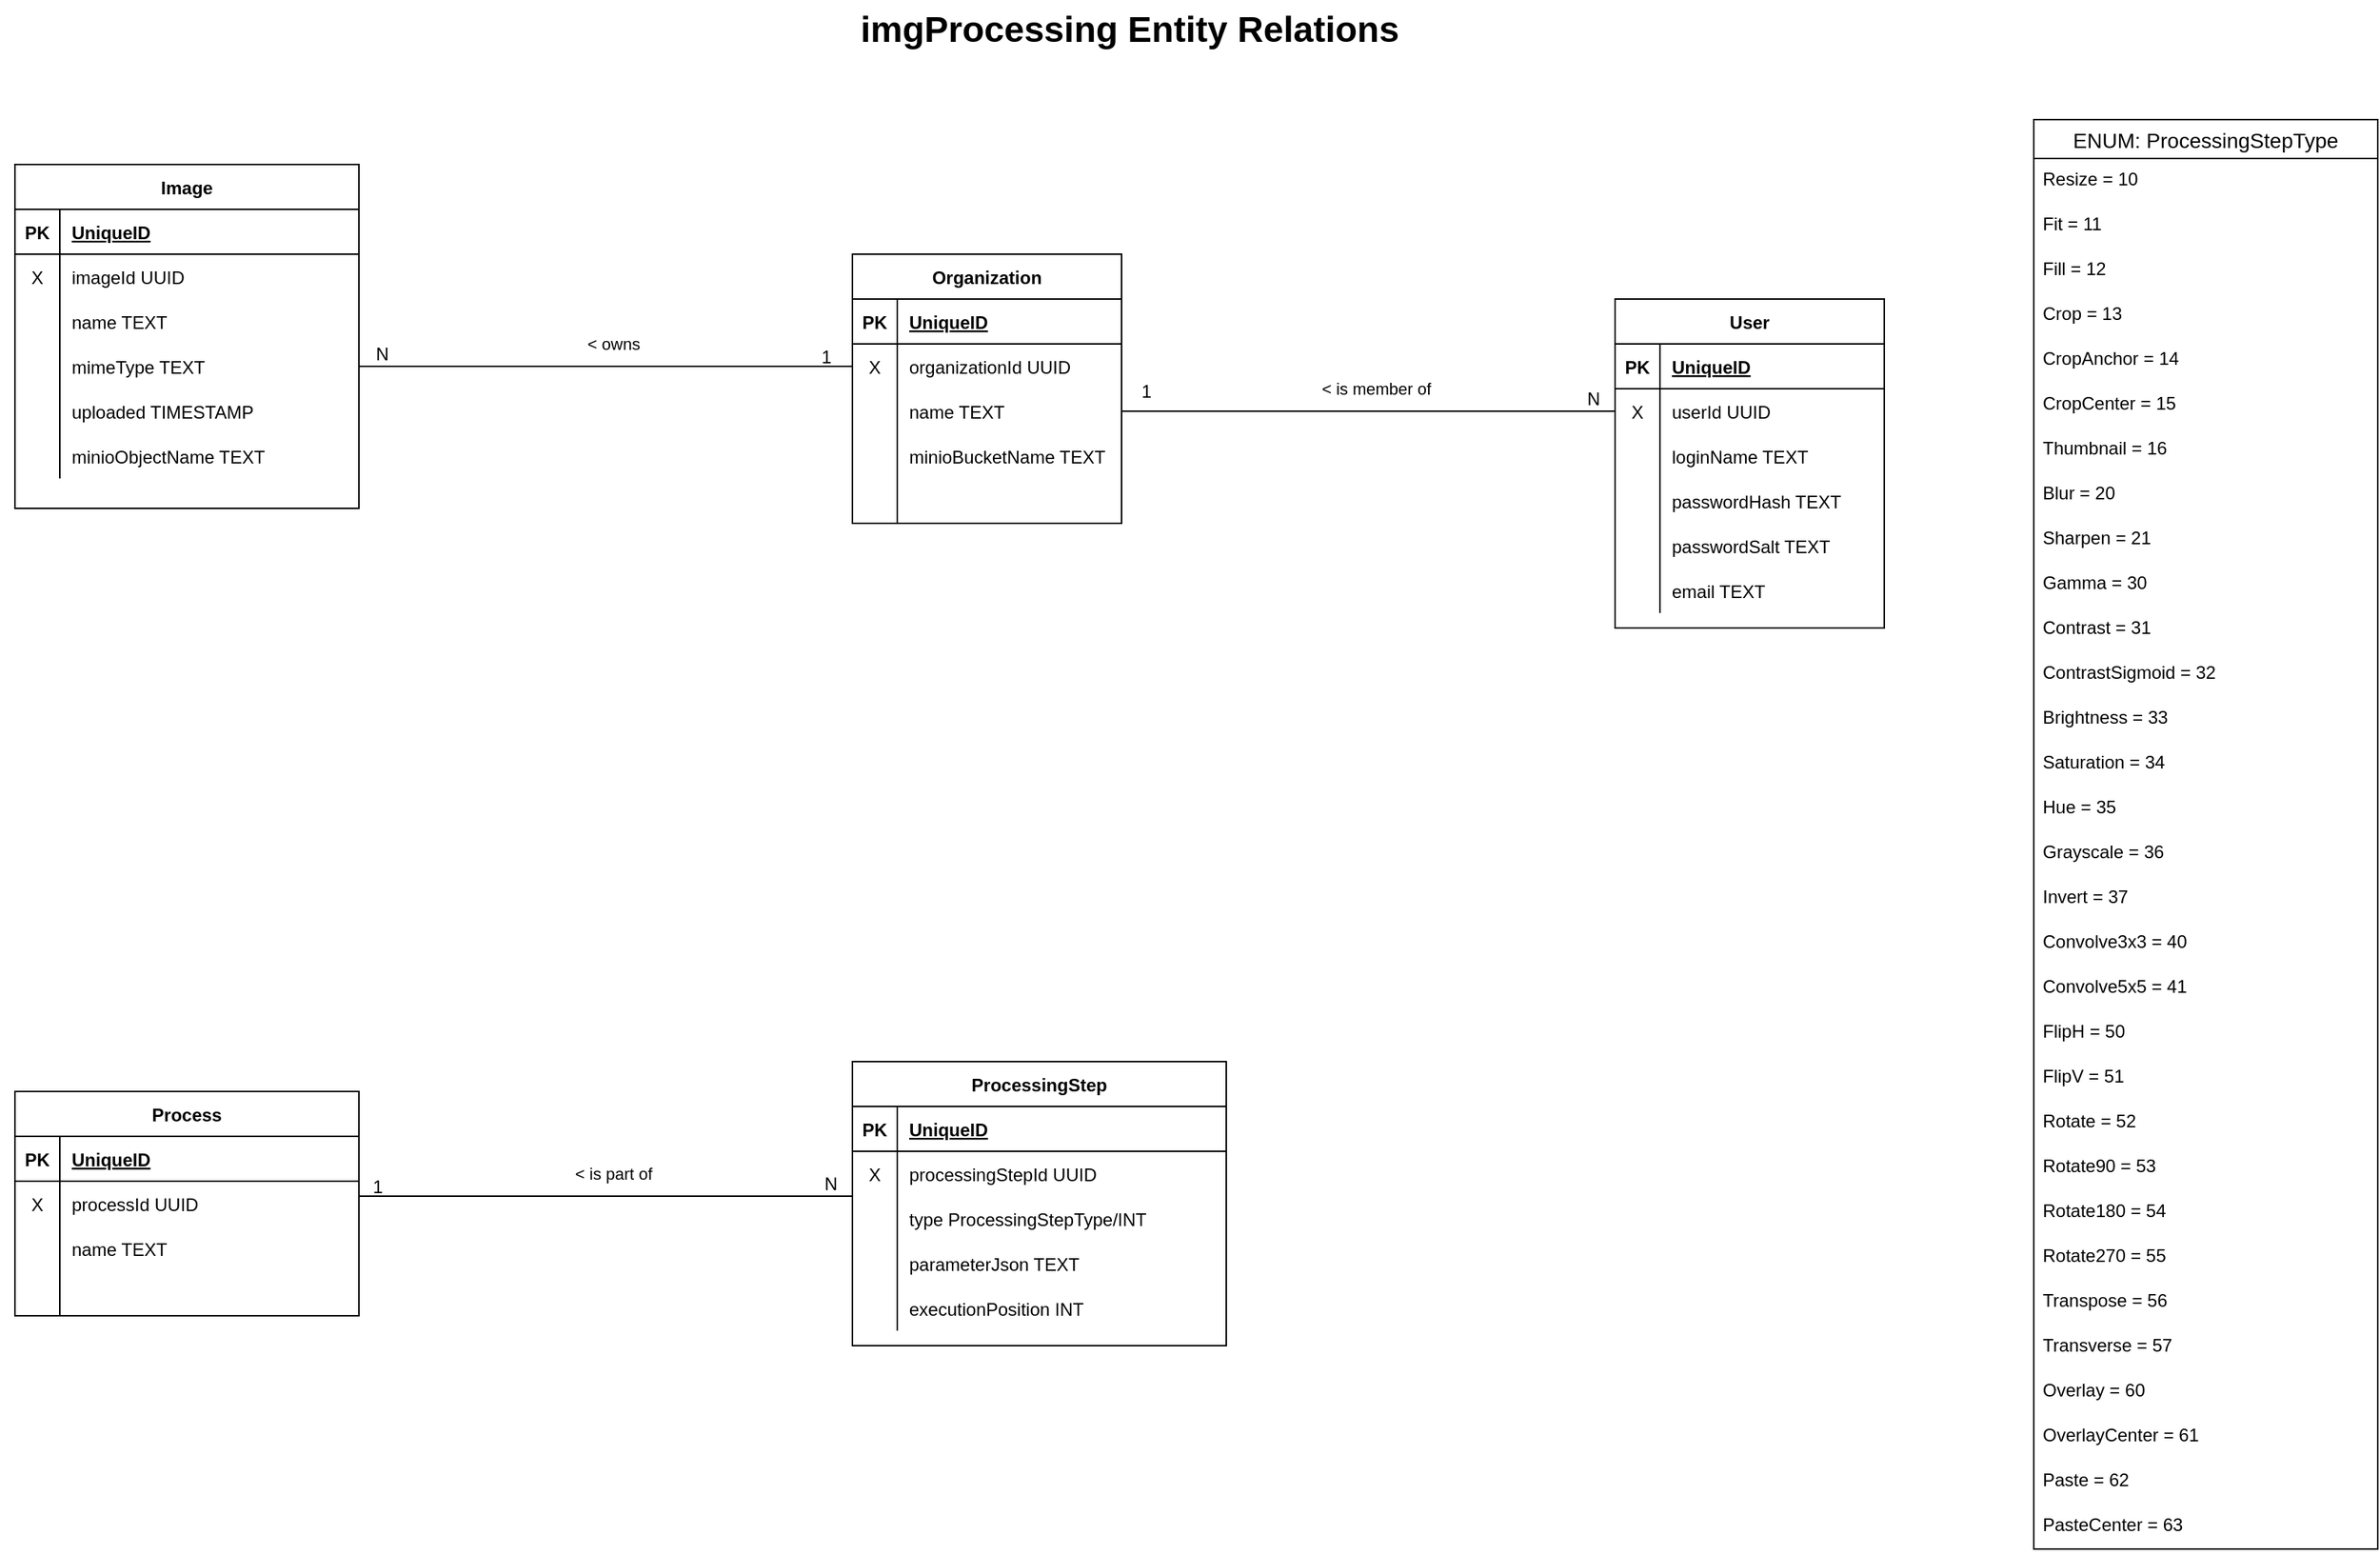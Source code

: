 <mxfile version="14.4.8" type="device"><diagram name="Page-1" id="929967ad-93f9-6ef4-fab6-5d389245f69c"><mxGraphModel dx="982" dy="522" grid="1" gridSize="10" guides="1" tooltips="1" connect="1" arrows="1" fold="1" page="1" pageScale="1.5" pageWidth="1169" pageHeight="826" background="none" math="0" shadow="0"><root><mxCell id="0" style=";html=1;"/><mxCell id="1" style=";html=1;" parent="0"/><mxCell id="1672d66443f91eb5-23" value="imgProcessing Entity Relations" style="text;strokeColor=none;fillColor=none;html=1;fontSize=24;fontStyle=1;verticalAlign=middle;align=center;" parent="1" vertex="1"><mxGeometry x="120" y="40" width="1510" height="40" as="geometry"/></mxCell><mxCell id="RP16Kx9QM8KteChDGTyO-1" value="Image" style="shape=table;startSize=30;container=1;collapsible=1;childLayout=tableLayout;fixedRows=1;rowLines=0;fontStyle=1;align=center;resizeLast=1;" parent="1" vertex="1"><mxGeometry x="130" y="150" width="230" height="230" as="geometry"><mxRectangle x="340" y="120" width="70" height="30" as="alternateBounds"/></mxGeometry></mxCell><mxCell id="RP16Kx9QM8KteChDGTyO-2" value="" style="shape=partialRectangle;collapsible=0;dropTarget=0;pointerEvents=0;fillColor=none;top=0;left=0;bottom=1;right=0;points=[[0,0.5],[1,0.5]];portConstraint=eastwest;" parent="RP16Kx9QM8KteChDGTyO-1" vertex="1"><mxGeometry y="30" width="230" height="30" as="geometry"/></mxCell><mxCell id="RP16Kx9QM8KteChDGTyO-3" value="PK" style="shape=partialRectangle;connectable=0;fillColor=none;top=0;left=0;bottom=0;right=0;fontStyle=1;overflow=hidden;" parent="RP16Kx9QM8KteChDGTyO-2" vertex="1"><mxGeometry width="30" height="30" as="geometry"/></mxCell><mxCell id="RP16Kx9QM8KteChDGTyO-4" value="UniqueID" style="shape=partialRectangle;connectable=0;fillColor=none;top=0;left=0;bottom=0;right=0;align=left;spacingLeft=6;fontStyle=5;overflow=hidden;" parent="RP16Kx9QM8KteChDGTyO-2" vertex="1"><mxGeometry x="30" width="200" height="30" as="geometry"/></mxCell><mxCell id="RP16Kx9QM8KteChDGTyO-5" value="" style="shape=partialRectangle;collapsible=0;dropTarget=0;pointerEvents=0;fillColor=none;top=0;left=0;bottom=0;right=0;points=[[0,0.5],[1,0.5]];portConstraint=eastwest;" parent="RP16Kx9QM8KteChDGTyO-1" vertex="1"><mxGeometry y="60" width="230" height="30" as="geometry"/></mxCell><mxCell id="RP16Kx9QM8KteChDGTyO-6" value="X" style="shape=partialRectangle;connectable=0;fillColor=none;top=0;left=0;bottom=0;right=0;editable=1;overflow=hidden;" parent="RP16Kx9QM8KteChDGTyO-5" vertex="1"><mxGeometry width="30" height="30" as="geometry"/></mxCell><mxCell id="RP16Kx9QM8KteChDGTyO-7" value="imageId UUID" style="shape=partialRectangle;connectable=0;fillColor=none;top=0;left=0;bottom=0;right=0;align=left;spacingLeft=6;overflow=hidden;" parent="RP16Kx9QM8KteChDGTyO-5" vertex="1"><mxGeometry x="30" width="200" height="30" as="geometry"/></mxCell><mxCell id="RP16Kx9QM8KteChDGTyO-82" value="" style="shape=partialRectangle;collapsible=0;dropTarget=0;pointerEvents=0;fillColor=none;top=0;left=0;bottom=0;right=0;points=[[0,0.5],[1,0.5]];portConstraint=eastwest;" parent="RP16Kx9QM8KteChDGTyO-1" vertex="1"><mxGeometry y="90" width="230" height="30" as="geometry"/></mxCell><mxCell id="RP16Kx9QM8KteChDGTyO-83" value="" style="shape=partialRectangle;connectable=0;fillColor=none;top=0;left=0;bottom=0;right=0;editable=1;overflow=hidden;" parent="RP16Kx9QM8KteChDGTyO-82" vertex="1"><mxGeometry width="30" height="30" as="geometry"/></mxCell><mxCell id="RP16Kx9QM8KteChDGTyO-84" value="name TEXT" style="shape=partialRectangle;connectable=0;fillColor=none;top=0;left=0;bottom=0;right=0;align=left;spacingLeft=6;overflow=hidden;" parent="RP16Kx9QM8KteChDGTyO-82" vertex="1"><mxGeometry x="30" width="200" height="30" as="geometry"/></mxCell><mxCell id="RP16Kx9QM8KteChDGTyO-85" value="" style="shape=partialRectangle;collapsible=0;dropTarget=0;pointerEvents=0;fillColor=none;top=0;left=0;bottom=0;right=0;points=[[0,0.5],[1,0.5]];portConstraint=eastwest;" parent="RP16Kx9QM8KteChDGTyO-1" vertex="1"><mxGeometry y="120" width="230" height="30" as="geometry"/></mxCell><mxCell id="RP16Kx9QM8KteChDGTyO-86" value="" style="shape=partialRectangle;connectable=0;fillColor=none;top=0;left=0;bottom=0;right=0;editable=1;overflow=hidden;" parent="RP16Kx9QM8KteChDGTyO-85" vertex="1"><mxGeometry width="30" height="30" as="geometry"/></mxCell><mxCell id="RP16Kx9QM8KteChDGTyO-87" value="mimeType TEXT" style="shape=partialRectangle;connectable=0;fillColor=none;top=0;left=0;bottom=0;right=0;align=left;spacingLeft=6;overflow=hidden;" parent="RP16Kx9QM8KteChDGTyO-85" vertex="1"><mxGeometry x="30" width="200" height="30" as="geometry"/></mxCell><mxCell id="RP16Kx9QM8KteChDGTyO-11" value="" style="shape=partialRectangle;collapsible=0;dropTarget=0;pointerEvents=0;fillColor=none;top=0;left=0;bottom=0;right=0;points=[[0,0.5],[1,0.5]];portConstraint=eastwest;" parent="RP16Kx9QM8KteChDGTyO-1" vertex="1"><mxGeometry y="150" width="230" height="30" as="geometry"/></mxCell><mxCell id="RP16Kx9QM8KteChDGTyO-12" value="" style="shape=partialRectangle;connectable=0;fillColor=none;top=0;left=0;bottom=0;right=0;editable=1;overflow=hidden;" parent="RP16Kx9QM8KteChDGTyO-11" vertex="1"><mxGeometry width="30" height="30" as="geometry"/></mxCell><mxCell id="RP16Kx9QM8KteChDGTyO-13" value="uploaded TIMESTAMP" style="shape=partialRectangle;connectable=0;fillColor=none;top=0;left=0;bottom=0;right=0;align=left;spacingLeft=6;overflow=hidden;" parent="RP16Kx9QM8KteChDGTyO-11" vertex="1"><mxGeometry x="30" width="200" height="30" as="geometry"/></mxCell><mxCell id="RP16Kx9QM8KteChDGTyO-27" value="" style="shape=partialRectangle;collapsible=0;dropTarget=0;pointerEvents=0;fillColor=none;top=0;left=0;bottom=0;right=0;points=[[0,0.5],[1,0.5]];portConstraint=eastwest;" parent="RP16Kx9QM8KteChDGTyO-1" vertex="1"><mxGeometry y="180" width="230" height="30" as="geometry"/></mxCell><mxCell id="RP16Kx9QM8KteChDGTyO-28" value="" style="shape=partialRectangle;connectable=0;fillColor=none;top=0;left=0;bottom=0;right=0;editable=1;overflow=hidden;" parent="RP16Kx9QM8KteChDGTyO-27" vertex="1"><mxGeometry width="30" height="30" as="geometry"/></mxCell><mxCell id="RP16Kx9QM8KteChDGTyO-29" value="minioObjectName TEXT" style="shape=partialRectangle;connectable=0;fillColor=none;top=0;left=0;bottom=0;right=0;align=left;spacingLeft=6;overflow=hidden;" parent="RP16Kx9QM8KteChDGTyO-27" vertex="1"><mxGeometry x="30" width="200" height="30" as="geometry"/></mxCell><mxCell id="RP16Kx9QM8KteChDGTyO-30" value="Organization" style="shape=table;startSize=30;container=1;collapsible=1;childLayout=tableLayout;fixedRows=1;rowLines=0;fontStyle=1;align=center;resizeLast=1;" parent="1" vertex="1"><mxGeometry x="690" y="210" width="180" height="180" as="geometry"/></mxCell><mxCell id="RP16Kx9QM8KteChDGTyO-31" value="" style="shape=partialRectangle;collapsible=0;dropTarget=0;pointerEvents=0;fillColor=none;top=0;left=0;bottom=1;right=0;points=[[0,0.5],[1,0.5]];portConstraint=eastwest;" parent="RP16Kx9QM8KteChDGTyO-30" vertex="1"><mxGeometry y="30" width="180" height="30" as="geometry"/></mxCell><mxCell id="RP16Kx9QM8KteChDGTyO-32" value="PK" style="shape=partialRectangle;connectable=0;fillColor=none;top=0;left=0;bottom=0;right=0;fontStyle=1;overflow=hidden;" parent="RP16Kx9QM8KteChDGTyO-31" vertex="1"><mxGeometry width="30" height="30" as="geometry"/></mxCell><mxCell id="RP16Kx9QM8KteChDGTyO-33" value="UniqueID" style="shape=partialRectangle;connectable=0;fillColor=none;top=0;left=0;bottom=0;right=0;align=left;spacingLeft=6;fontStyle=5;overflow=hidden;" parent="RP16Kx9QM8KteChDGTyO-31" vertex="1"><mxGeometry x="30" width="150" height="30" as="geometry"/></mxCell><mxCell id="RP16Kx9QM8KteChDGTyO-34" value="" style="shape=partialRectangle;collapsible=0;dropTarget=0;pointerEvents=0;fillColor=none;top=0;left=0;bottom=0;right=0;points=[[0,0.5],[1,0.5]];portConstraint=eastwest;" parent="RP16Kx9QM8KteChDGTyO-30" vertex="1"><mxGeometry y="60" width="180" height="30" as="geometry"/></mxCell><mxCell id="RP16Kx9QM8KteChDGTyO-35" value="X" style="shape=partialRectangle;connectable=0;fillColor=none;top=0;left=0;bottom=0;right=0;editable=1;overflow=hidden;" parent="RP16Kx9QM8KteChDGTyO-34" vertex="1"><mxGeometry width="30" height="30" as="geometry"/></mxCell><mxCell id="RP16Kx9QM8KteChDGTyO-36" value="organizationId UUID" style="shape=partialRectangle;connectable=0;fillColor=none;top=0;left=0;bottom=0;right=0;align=left;spacingLeft=6;overflow=hidden;" parent="RP16Kx9QM8KteChDGTyO-34" vertex="1"><mxGeometry x="30" width="150" height="30" as="geometry"/></mxCell><mxCell id="RP16Kx9QM8KteChDGTyO-37" value="" style="shape=partialRectangle;collapsible=0;dropTarget=0;pointerEvents=0;fillColor=none;top=0;left=0;bottom=0;right=0;points=[[0,0.5],[1,0.5]];portConstraint=eastwest;" parent="RP16Kx9QM8KteChDGTyO-30" vertex="1"><mxGeometry y="90" width="180" height="30" as="geometry"/></mxCell><mxCell id="RP16Kx9QM8KteChDGTyO-38" value="" style="shape=partialRectangle;connectable=0;fillColor=none;top=0;left=0;bottom=0;right=0;editable=1;overflow=hidden;" parent="RP16Kx9QM8KteChDGTyO-37" vertex="1"><mxGeometry width="30" height="30" as="geometry"/></mxCell><mxCell id="RP16Kx9QM8KteChDGTyO-39" value="name TEXT" style="shape=partialRectangle;connectable=0;fillColor=none;top=0;left=0;bottom=0;right=0;align=left;spacingLeft=6;overflow=hidden;" parent="RP16Kx9QM8KteChDGTyO-37" vertex="1"><mxGeometry x="30" width="150" height="30" as="geometry"/></mxCell><mxCell id="RP16Kx9QM8KteChDGTyO-74" value="" style="shape=partialRectangle;collapsible=0;dropTarget=0;pointerEvents=0;fillColor=none;top=0;left=0;bottom=0;right=0;points=[[0,0.5],[1,0.5]];portConstraint=eastwest;" parent="RP16Kx9QM8KteChDGTyO-30" vertex="1"><mxGeometry y="120" width="180" height="30" as="geometry"/></mxCell><mxCell id="RP16Kx9QM8KteChDGTyO-75" value="" style="shape=partialRectangle;connectable=0;fillColor=none;top=0;left=0;bottom=0;right=0;editable=1;overflow=hidden;" parent="RP16Kx9QM8KteChDGTyO-74" vertex="1"><mxGeometry width="30" height="30" as="geometry"/></mxCell><mxCell id="RP16Kx9QM8KteChDGTyO-76" value="minioBucketName TEXT" style="shape=partialRectangle;connectable=0;fillColor=none;top=0;left=0;bottom=0;right=0;align=left;spacingLeft=6;overflow=hidden;" parent="RP16Kx9QM8KteChDGTyO-74" vertex="1"><mxGeometry x="30" width="150" height="30" as="geometry"/></mxCell><mxCell id="RP16Kx9QM8KteChDGTyO-40" value="" style="shape=partialRectangle;collapsible=0;dropTarget=0;pointerEvents=0;fillColor=none;top=0;left=0;bottom=0;right=0;points=[[0,0.5],[1,0.5]];portConstraint=eastwest;" parent="RP16Kx9QM8KteChDGTyO-30" vertex="1"><mxGeometry y="150" width="180" height="30" as="geometry"/></mxCell><mxCell id="RP16Kx9QM8KteChDGTyO-41" value="" style="shape=partialRectangle;connectable=0;fillColor=none;top=0;left=0;bottom=0;right=0;editable=1;overflow=hidden;" parent="RP16Kx9QM8KteChDGTyO-40" vertex="1"><mxGeometry width="30" height="30" as="geometry"/></mxCell><mxCell id="RP16Kx9QM8KteChDGTyO-42" value="" style="shape=partialRectangle;connectable=0;fillColor=none;top=0;left=0;bottom=0;right=0;align=left;spacingLeft=6;overflow=hidden;" parent="RP16Kx9QM8KteChDGTyO-40" vertex="1"><mxGeometry x="30" width="150" height="30" as="geometry"/></mxCell><mxCell id="RP16Kx9QM8KteChDGTyO-43" value="" style="endArrow=none;html=1;rounded=0;exitX=0;exitY=0.5;exitDx=0;exitDy=0;fontStyle=1;entryX=1;entryY=0.5;entryDx=0;entryDy=0;" parent="1" source="RP16Kx9QM8KteChDGTyO-34" target="RP16Kx9QM8KteChDGTyO-85" edge="1"><mxGeometry relative="1" as="geometry"><mxPoint x="800" y="590" as="sourcePoint"/><mxPoint x="960" y="590" as="targetPoint"/></mxGeometry></mxCell><mxCell id="RP16Kx9QM8KteChDGTyO-44" value="N" style="resizable=0;html=1;align=right;verticalAlign=bottom;" parent="RP16Kx9QM8KteChDGTyO-43" connectable="0" vertex="1"><mxGeometry x="1" relative="1" as="geometry"><mxPoint x="20" as="offset"/></mxGeometry></mxCell><mxCell id="RP16Kx9QM8KteChDGTyO-46" value="&amp;lt; owns" style="edgeLabel;html=1;align=center;verticalAlign=middle;resizable=0;points=[];" parent="RP16Kx9QM8KteChDGTyO-43" vertex="1" connectable="0"><mxGeometry x="-0.248" y="2" relative="1" as="geometry"><mxPoint x="-36" y="-17" as="offset"/></mxGeometry></mxCell><mxCell id="RP16Kx9QM8KteChDGTyO-45" value="" style="resizable=0;html=1;align=right;verticalAlign=bottom;" parent="1" connectable="0" vertex="1"><mxGeometry x="400" y="295" as="geometry"><mxPoint x="272" y="-8" as="offset"/></mxGeometry></mxCell><mxCell id="RP16Kx9QM8KteChDGTyO-47" value="1" style="resizable=0;html=1;align=right;verticalAlign=bottom;" parent="1" connectable="0" vertex="1"><mxGeometry x="390" y="295" as="geometry"><mxPoint x="286" y="-8" as="offset"/></mxGeometry></mxCell><mxCell id="RP16Kx9QM8KteChDGTyO-48" value="User" style="shape=table;startSize=30;container=1;collapsible=1;childLayout=tableLayout;fixedRows=1;rowLines=0;fontStyle=1;align=center;resizeLast=1;" parent="1" vertex="1"><mxGeometry x="1200" y="240" width="180" height="220" as="geometry"/></mxCell><mxCell id="RP16Kx9QM8KteChDGTyO-49" value="" style="shape=partialRectangle;collapsible=0;dropTarget=0;pointerEvents=0;fillColor=none;top=0;left=0;bottom=1;right=0;points=[[0,0.5],[1,0.5]];portConstraint=eastwest;" parent="RP16Kx9QM8KteChDGTyO-48" vertex="1"><mxGeometry y="30" width="180" height="30" as="geometry"/></mxCell><mxCell id="RP16Kx9QM8KteChDGTyO-50" value="PK" style="shape=partialRectangle;connectable=0;fillColor=none;top=0;left=0;bottom=0;right=0;fontStyle=1;overflow=hidden;" parent="RP16Kx9QM8KteChDGTyO-49" vertex="1"><mxGeometry width="30" height="30" as="geometry"/></mxCell><mxCell id="RP16Kx9QM8KteChDGTyO-51" value="UniqueID" style="shape=partialRectangle;connectable=0;fillColor=none;top=0;left=0;bottom=0;right=0;align=left;spacingLeft=6;fontStyle=5;overflow=hidden;" parent="RP16Kx9QM8KteChDGTyO-49" vertex="1"><mxGeometry x="30" width="150" height="30" as="geometry"/></mxCell><mxCell id="RP16Kx9QM8KteChDGTyO-52" value="" style="shape=partialRectangle;collapsible=0;dropTarget=0;pointerEvents=0;fillColor=none;top=0;left=0;bottom=0;right=0;points=[[0,0.5],[1,0.5]];portConstraint=eastwest;" parent="RP16Kx9QM8KteChDGTyO-48" vertex="1"><mxGeometry y="60" width="180" height="30" as="geometry"/></mxCell><mxCell id="RP16Kx9QM8KteChDGTyO-53" value="X" style="shape=partialRectangle;connectable=0;fillColor=none;top=0;left=0;bottom=0;right=0;editable=1;overflow=hidden;" parent="RP16Kx9QM8KteChDGTyO-52" vertex="1"><mxGeometry width="30" height="30" as="geometry"/></mxCell><mxCell id="RP16Kx9QM8KteChDGTyO-54" value="userId UUID" style="shape=partialRectangle;connectable=0;fillColor=none;top=0;left=0;bottom=0;right=0;align=left;spacingLeft=6;overflow=hidden;" parent="RP16Kx9QM8KteChDGTyO-52" vertex="1"><mxGeometry x="30" width="150" height="30" as="geometry"/></mxCell><mxCell id="RP16Kx9QM8KteChDGTyO-55" value="" style="shape=partialRectangle;collapsible=0;dropTarget=0;pointerEvents=0;fillColor=none;top=0;left=0;bottom=0;right=0;points=[[0,0.5],[1,0.5]];portConstraint=eastwest;" parent="RP16Kx9QM8KteChDGTyO-48" vertex="1"><mxGeometry y="90" width="180" height="30" as="geometry"/></mxCell><mxCell id="RP16Kx9QM8KteChDGTyO-56" value="" style="shape=partialRectangle;connectable=0;fillColor=none;top=0;left=0;bottom=0;right=0;editable=1;overflow=hidden;" parent="RP16Kx9QM8KteChDGTyO-55" vertex="1"><mxGeometry width="30" height="30" as="geometry"/></mxCell><mxCell id="RP16Kx9QM8KteChDGTyO-57" value="loginName TEXT" style="shape=partialRectangle;connectable=0;fillColor=none;top=0;left=0;bottom=0;right=0;align=left;spacingLeft=6;overflow=hidden;" parent="RP16Kx9QM8KteChDGTyO-55" vertex="1"><mxGeometry x="30" width="150" height="30" as="geometry"/></mxCell><mxCell id="RP16Kx9QM8KteChDGTyO-58" value="" style="shape=partialRectangle;collapsible=0;dropTarget=0;pointerEvents=0;fillColor=none;top=0;left=0;bottom=0;right=0;points=[[0,0.5],[1,0.5]];portConstraint=eastwest;" parent="RP16Kx9QM8KteChDGTyO-48" vertex="1"><mxGeometry y="120" width="180" height="30" as="geometry"/></mxCell><mxCell id="RP16Kx9QM8KteChDGTyO-59" value="" style="shape=partialRectangle;connectable=0;fillColor=none;top=0;left=0;bottom=0;right=0;editable=1;overflow=hidden;" parent="RP16Kx9QM8KteChDGTyO-58" vertex="1"><mxGeometry width="30" height="30" as="geometry"/></mxCell><mxCell id="RP16Kx9QM8KteChDGTyO-60" value="passwordHash TEXT" style="shape=partialRectangle;connectable=0;fillColor=none;top=0;left=0;bottom=0;right=0;align=left;spacingLeft=6;overflow=hidden;" parent="RP16Kx9QM8KteChDGTyO-58" vertex="1"><mxGeometry x="30" width="150" height="30" as="geometry"/></mxCell><mxCell id="4p0Dq63dQXrroxB2B9UR-1" value="" style="shape=partialRectangle;collapsible=0;dropTarget=0;pointerEvents=0;fillColor=none;top=0;left=0;bottom=0;right=0;points=[[0,0.5],[1,0.5]];portConstraint=eastwest;" parent="RP16Kx9QM8KteChDGTyO-48" vertex="1"><mxGeometry y="150" width="180" height="30" as="geometry"/></mxCell><mxCell id="4p0Dq63dQXrroxB2B9UR-2" value="" style="shape=partialRectangle;connectable=0;fillColor=none;top=0;left=0;bottom=0;right=0;editable=1;overflow=hidden;" parent="4p0Dq63dQXrroxB2B9UR-1" vertex="1"><mxGeometry width="30" height="30" as="geometry"/></mxCell><mxCell id="4p0Dq63dQXrroxB2B9UR-3" value="passwordSalt TEXT" style="shape=partialRectangle;connectable=0;fillColor=none;top=0;left=0;bottom=0;right=0;align=left;spacingLeft=6;overflow=hidden;" parent="4p0Dq63dQXrroxB2B9UR-1" vertex="1"><mxGeometry x="30" width="150" height="30" as="geometry"/></mxCell><mxCell id="4p0Dq63dQXrroxB2B9UR-4" value="" style="shape=partialRectangle;collapsible=0;dropTarget=0;pointerEvents=0;fillColor=none;top=0;left=0;bottom=0;right=0;points=[[0,0.5],[1,0.5]];portConstraint=eastwest;" parent="RP16Kx9QM8KteChDGTyO-48" vertex="1"><mxGeometry y="180" width="180" height="30" as="geometry"/></mxCell><mxCell id="4p0Dq63dQXrroxB2B9UR-5" value="" style="shape=partialRectangle;connectable=0;fillColor=none;top=0;left=0;bottom=0;right=0;editable=1;overflow=hidden;" parent="4p0Dq63dQXrroxB2B9UR-4" vertex="1"><mxGeometry width="30" height="30" as="geometry"/></mxCell><mxCell id="4p0Dq63dQXrroxB2B9UR-6" value="email TEXT" style="shape=partialRectangle;connectable=0;fillColor=none;top=0;left=0;bottom=0;right=0;align=left;spacingLeft=6;overflow=hidden;" parent="4p0Dq63dQXrroxB2B9UR-4" vertex="1"><mxGeometry x="30" width="150" height="30" as="geometry"/></mxCell><mxCell id="RP16Kx9QM8KteChDGTyO-77" value="" style="endArrow=none;html=1;rounded=0;exitX=1;exitY=0.5;exitDx=0;exitDy=0;entryX=0;entryY=0.5;entryDx=0;entryDy=0;" parent="1" source="RP16Kx9QM8KteChDGTyO-37" target="RP16Kx9QM8KteChDGTyO-52" edge="1"><mxGeometry relative="1" as="geometry"><mxPoint x="810" y="480" as="sourcePoint"/><mxPoint x="480" y="480" as="targetPoint"/></mxGeometry></mxCell><mxCell id="RP16Kx9QM8KteChDGTyO-78" value="N" style="resizable=0;html=1;align=right;verticalAlign=bottom;" parent="RP16Kx9QM8KteChDGTyO-77" connectable="0" vertex="1"><mxGeometry x="1" relative="1" as="geometry"><mxPoint x="-10" as="offset"/></mxGeometry></mxCell><mxCell id="RP16Kx9QM8KteChDGTyO-79" value="&amp;lt; is member of" style="edgeLabel;html=1;align=center;verticalAlign=middle;resizable=0;points=[];" parent="RP16Kx9QM8KteChDGTyO-77" vertex="1" connectable="0"><mxGeometry x="-0.248" y="2" relative="1" as="geometry"><mxPoint x="46" y="-13" as="offset"/></mxGeometry></mxCell><mxCell id="RP16Kx9QM8KteChDGTyO-81" value="1" style="resizable=0;html=1;align=right;verticalAlign=bottom;" parent="1" connectable="0" vertex="1"><mxGeometry x="890" y="310" as="geometry"/></mxCell><mxCell id="RP16Kx9QM8KteChDGTyO-88" value="Process" style="shape=table;startSize=30;container=1;collapsible=1;childLayout=tableLayout;fixedRows=1;rowLines=0;fontStyle=1;align=center;resizeLast=1;" parent="1" vertex="1"><mxGeometry x="130" y="770" width="230" height="150" as="geometry"/></mxCell><mxCell id="RP16Kx9QM8KteChDGTyO-89" value="" style="shape=partialRectangle;collapsible=0;dropTarget=0;pointerEvents=0;fillColor=none;top=0;left=0;bottom=1;right=0;points=[[0,0.5],[1,0.5]];portConstraint=eastwest;" parent="RP16Kx9QM8KteChDGTyO-88" vertex="1"><mxGeometry y="30" width="230" height="30" as="geometry"/></mxCell><mxCell id="RP16Kx9QM8KteChDGTyO-90" value="PK" style="shape=partialRectangle;connectable=0;fillColor=none;top=0;left=0;bottom=0;right=0;fontStyle=1;overflow=hidden;" parent="RP16Kx9QM8KteChDGTyO-89" vertex="1"><mxGeometry width="30" height="30" as="geometry"/></mxCell><mxCell id="RP16Kx9QM8KteChDGTyO-91" value="UniqueID" style="shape=partialRectangle;connectable=0;fillColor=none;top=0;left=0;bottom=0;right=0;align=left;spacingLeft=6;fontStyle=5;overflow=hidden;" parent="RP16Kx9QM8KteChDGTyO-89" vertex="1"><mxGeometry x="30" width="200" height="30" as="geometry"/></mxCell><mxCell id="RP16Kx9QM8KteChDGTyO-92" value="" style="shape=partialRectangle;collapsible=0;dropTarget=0;pointerEvents=0;fillColor=none;top=0;left=0;bottom=0;right=0;points=[[0,0.5],[1,0.5]];portConstraint=eastwest;" parent="RP16Kx9QM8KteChDGTyO-88" vertex="1"><mxGeometry y="60" width="230" height="30" as="geometry"/></mxCell><mxCell id="RP16Kx9QM8KteChDGTyO-93" value="X" style="shape=partialRectangle;connectable=0;fillColor=none;top=0;left=0;bottom=0;right=0;editable=1;overflow=hidden;" parent="RP16Kx9QM8KteChDGTyO-92" vertex="1"><mxGeometry width="30" height="30" as="geometry"/></mxCell><mxCell id="RP16Kx9QM8KteChDGTyO-94" value="processId UUID" style="shape=partialRectangle;connectable=0;fillColor=none;top=0;left=0;bottom=0;right=0;align=left;spacingLeft=6;overflow=hidden;" parent="RP16Kx9QM8KteChDGTyO-92" vertex="1"><mxGeometry x="30" width="200" height="30" as="geometry"/></mxCell><mxCell id="RP16Kx9QM8KteChDGTyO-95" value="" style="shape=partialRectangle;collapsible=0;dropTarget=0;pointerEvents=0;fillColor=none;top=0;left=0;bottom=0;right=0;points=[[0,0.5],[1,0.5]];portConstraint=eastwest;" parent="RP16Kx9QM8KteChDGTyO-88" vertex="1"><mxGeometry y="90" width="230" height="30" as="geometry"/></mxCell><mxCell id="RP16Kx9QM8KteChDGTyO-96" value="" style="shape=partialRectangle;connectable=0;fillColor=none;top=0;left=0;bottom=0;right=0;editable=1;overflow=hidden;" parent="RP16Kx9QM8KteChDGTyO-95" vertex="1"><mxGeometry width="30" height="30" as="geometry"/></mxCell><mxCell id="RP16Kx9QM8KteChDGTyO-97" value="name TEXT" style="shape=partialRectangle;connectable=0;fillColor=none;top=0;left=0;bottom=0;right=0;align=left;spacingLeft=6;overflow=hidden;" parent="RP16Kx9QM8KteChDGTyO-95" vertex="1"><mxGeometry x="30" width="200" height="30" as="geometry"/></mxCell><mxCell id="4p0Dq63dQXrroxB2B9UR-7" value="" style="shape=partialRectangle;collapsible=0;dropTarget=0;pointerEvents=0;fillColor=none;top=0;left=0;bottom=0;right=0;points=[[0,0.5],[1,0.5]];portConstraint=eastwest;" parent="RP16Kx9QM8KteChDGTyO-88" vertex="1"><mxGeometry y="120" width="230" height="30" as="geometry"/></mxCell><mxCell id="4p0Dq63dQXrroxB2B9UR-8" value="" style="shape=partialRectangle;connectable=0;fillColor=none;top=0;left=0;bottom=0;right=0;editable=1;overflow=hidden;" parent="4p0Dq63dQXrroxB2B9UR-7" vertex="1"><mxGeometry width="30" height="30" as="geometry"/></mxCell><mxCell id="4p0Dq63dQXrroxB2B9UR-9" value="" style="shape=partialRectangle;connectable=0;fillColor=none;top=0;left=0;bottom=0;right=0;align=left;spacingLeft=6;overflow=hidden;" parent="4p0Dq63dQXrroxB2B9UR-7" vertex="1"><mxGeometry x="30" width="200" height="30" as="geometry"/></mxCell><mxCell id="RP16Kx9QM8KteChDGTyO-105" value="ProcessingStep" style="shape=table;startSize=30;container=1;collapsible=1;childLayout=tableLayout;fixedRows=1;rowLines=0;fontStyle=1;align=center;resizeLast=1;" parent="1" vertex="1"><mxGeometry x="690" y="750" width="250" height="190" as="geometry"/></mxCell><mxCell id="RP16Kx9QM8KteChDGTyO-106" value="" style="shape=partialRectangle;collapsible=0;dropTarget=0;pointerEvents=0;fillColor=none;top=0;left=0;bottom=1;right=0;points=[[0,0.5],[1,0.5]];portConstraint=eastwest;" parent="RP16Kx9QM8KteChDGTyO-105" vertex="1"><mxGeometry y="30" width="250" height="30" as="geometry"/></mxCell><mxCell id="RP16Kx9QM8KteChDGTyO-107" value="PK" style="shape=partialRectangle;connectable=0;fillColor=none;top=0;left=0;bottom=0;right=0;fontStyle=1;overflow=hidden;" parent="RP16Kx9QM8KteChDGTyO-106" vertex="1"><mxGeometry width="30" height="30" as="geometry"/></mxCell><mxCell id="RP16Kx9QM8KteChDGTyO-108" value="UniqueID" style="shape=partialRectangle;connectable=0;fillColor=none;top=0;left=0;bottom=0;right=0;align=left;spacingLeft=6;fontStyle=5;overflow=hidden;" parent="RP16Kx9QM8KteChDGTyO-106" vertex="1"><mxGeometry x="30" width="220" height="30" as="geometry"/></mxCell><mxCell id="RP16Kx9QM8KteChDGTyO-109" value="" style="shape=partialRectangle;collapsible=0;dropTarget=0;pointerEvents=0;fillColor=none;top=0;left=0;bottom=0;right=0;points=[[0,0.5],[1,0.5]];portConstraint=eastwest;" parent="RP16Kx9QM8KteChDGTyO-105" vertex="1"><mxGeometry y="60" width="250" height="30" as="geometry"/></mxCell><mxCell id="RP16Kx9QM8KteChDGTyO-110" value="X" style="shape=partialRectangle;connectable=0;fillColor=none;top=0;left=0;bottom=0;right=0;editable=1;overflow=hidden;" parent="RP16Kx9QM8KteChDGTyO-109" vertex="1"><mxGeometry width="30" height="30" as="geometry"/></mxCell><mxCell id="RP16Kx9QM8KteChDGTyO-111" value="processingStepId UUID" style="shape=partialRectangle;connectable=0;fillColor=none;top=0;left=0;bottom=0;right=0;align=left;spacingLeft=6;overflow=hidden;" parent="RP16Kx9QM8KteChDGTyO-109" vertex="1"><mxGeometry x="30" width="220" height="30" as="geometry"/></mxCell><mxCell id="RP16Kx9QM8KteChDGTyO-112" value="" style="shape=partialRectangle;collapsible=0;dropTarget=0;pointerEvents=0;fillColor=none;top=0;left=0;bottom=0;right=0;points=[[0,0.5],[1,0.5]];portConstraint=eastwest;" parent="RP16Kx9QM8KteChDGTyO-105" vertex="1"><mxGeometry y="90" width="250" height="30" as="geometry"/></mxCell><mxCell id="RP16Kx9QM8KteChDGTyO-113" value="" style="shape=partialRectangle;connectable=0;fillColor=none;top=0;left=0;bottom=0;right=0;editable=1;overflow=hidden;" parent="RP16Kx9QM8KteChDGTyO-112" vertex="1"><mxGeometry width="30" height="30" as="geometry"/></mxCell><mxCell id="RP16Kx9QM8KteChDGTyO-114" value="type ProcessingStepType/INT" style="shape=partialRectangle;connectable=0;fillColor=none;top=0;left=0;bottom=0;right=0;align=left;spacingLeft=6;overflow=hidden;" parent="RP16Kx9QM8KteChDGTyO-112" vertex="1"><mxGeometry x="30" width="220" height="30" as="geometry"/></mxCell><mxCell id="RP16Kx9QM8KteChDGTyO-115" value="" style="shape=partialRectangle;collapsible=0;dropTarget=0;pointerEvents=0;fillColor=none;top=0;left=0;bottom=0;right=0;points=[[0,0.5],[1,0.5]];portConstraint=eastwest;" parent="RP16Kx9QM8KteChDGTyO-105" vertex="1"><mxGeometry y="120" width="250" height="30" as="geometry"/></mxCell><mxCell id="RP16Kx9QM8KteChDGTyO-116" value="" style="shape=partialRectangle;connectable=0;fillColor=none;top=0;left=0;bottom=0;right=0;editable=1;overflow=hidden;" parent="RP16Kx9QM8KteChDGTyO-115" vertex="1"><mxGeometry width="30" height="30" as="geometry"/></mxCell><mxCell id="RP16Kx9QM8KteChDGTyO-117" value="parameterJson TEXT" style="shape=partialRectangle;connectable=0;fillColor=none;top=0;left=0;bottom=0;right=0;align=left;spacingLeft=6;overflow=hidden;" parent="RP16Kx9QM8KteChDGTyO-115" vertex="1"><mxGeometry x="30" width="220" height="30" as="geometry"/></mxCell><mxCell id="RP16Kx9QM8KteChDGTyO-118" value="" style="shape=partialRectangle;collapsible=0;dropTarget=0;pointerEvents=0;fillColor=none;top=0;left=0;bottom=0;right=0;points=[[0,0.5],[1,0.5]];portConstraint=eastwest;" parent="RP16Kx9QM8KteChDGTyO-105" vertex="1"><mxGeometry y="150" width="250" height="30" as="geometry"/></mxCell><mxCell id="RP16Kx9QM8KteChDGTyO-119" value="" style="shape=partialRectangle;connectable=0;fillColor=none;top=0;left=0;bottom=0;right=0;editable=1;overflow=hidden;" parent="RP16Kx9QM8KteChDGTyO-118" vertex="1"><mxGeometry width="30" height="30" as="geometry"/></mxCell><mxCell id="RP16Kx9QM8KteChDGTyO-120" value="executionPosition INT" style="shape=partialRectangle;connectable=0;fillColor=none;top=0;left=0;bottom=0;right=0;align=left;spacingLeft=6;overflow=hidden;" parent="RP16Kx9QM8KteChDGTyO-118" vertex="1"><mxGeometry x="30" width="220" height="30" as="geometry"/></mxCell><mxCell id="RP16Kx9QM8KteChDGTyO-121" value="ENUM: ProcessingStepType" style="swimlane;fontStyle=0;childLayout=stackLayout;horizontal=1;startSize=26;horizontalStack=0;resizeParent=1;resizeParentMax=0;resizeLast=0;collapsible=1;marginBottom=0;align=center;fontSize=14;" parent="1" vertex="1"><mxGeometry x="1480" y="120" width="230" height="956" as="geometry"/></mxCell><mxCell id="RP16Kx9QM8KteChDGTyO-122" value="Resize = 10" style="text;strokeColor=none;fillColor=none;spacingLeft=4;spacingRight=4;overflow=hidden;rotatable=0;points=[[0,0.5],[1,0.5]];portConstraint=eastwest;fontSize=12;" parent="RP16Kx9QM8KteChDGTyO-121" vertex="1"><mxGeometry y="26" width="230" height="30" as="geometry"/></mxCell><mxCell id="RP16Kx9QM8KteChDGTyO-123" value="Fit = 11" style="text;strokeColor=none;fillColor=none;spacingLeft=4;spacingRight=4;overflow=hidden;rotatable=0;points=[[0,0.5],[1,0.5]];portConstraint=eastwest;fontSize=12;" parent="RP16Kx9QM8KteChDGTyO-121" vertex="1"><mxGeometry y="56" width="230" height="30" as="geometry"/></mxCell><mxCell id="RP16Kx9QM8KteChDGTyO-124" value="Fill = 12" style="text;strokeColor=none;fillColor=none;spacingLeft=4;spacingRight=4;overflow=hidden;rotatable=0;points=[[0,0.5],[1,0.5]];portConstraint=eastwest;fontSize=12;" parent="RP16Kx9QM8KteChDGTyO-121" vertex="1"><mxGeometry y="86" width="230" height="30" as="geometry"/></mxCell><mxCell id="RP16Kx9QM8KteChDGTyO-146" value="Crop = 13" style="text;strokeColor=none;fillColor=none;spacingLeft=4;spacingRight=4;overflow=hidden;rotatable=0;points=[[0,0.5],[1,0.5]];portConstraint=eastwest;fontSize=12;" parent="RP16Kx9QM8KteChDGTyO-121" vertex="1"><mxGeometry y="116" width="230" height="30" as="geometry"/></mxCell><mxCell id="RP16Kx9QM8KteChDGTyO-136" value="CropAnchor = 14" style="text;strokeColor=none;fillColor=none;spacingLeft=4;spacingRight=4;overflow=hidden;rotatable=0;points=[[0,0.5],[1,0.5]];portConstraint=eastwest;fontSize=12;" parent="RP16Kx9QM8KteChDGTyO-121" vertex="1"><mxGeometry y="146" width="230" height="30" as="geometry"/></mxCell><mxCell id="RP16Kx9QM8KteChDGTyO-138" value="CropCenter = 15" style="text;strokeColor=none;fillColor=none;spacingLeft=4;spacingRight=4;overflow=hidden;rotatable=0;points=[[0,0.5],[1,0.5]];portConstraint=eastwest;fontSize=12;" parent="RP16Kx9QM8KteChDGTyO-121" vertex="1"><mxGeometry y="176" width="230" height="30" as="geometry"/></mxCell><mxCell id="RP16Kx9QM8KteChDGTyO-137" value="Thumbnail = 16" style="text;strokeColor=none;fillColor=none;spacingLeft=4;spacingRight=4;overflow=hidden;rotatable=0;points=[[0,0.5],[1,0.5]];portConstraint=eastwest;fontSize=12;" parent="RP16Kx9QM8KteChDGTyO-121" vertex="1"><mxGeometry y="206" width="230" height="30" as="geometry"/></mxCell><mxCell id="RP16Kx9QM8KteChDGTyO-125" value="Blur = 20" style="text;strokeColor=none;fillColor=none;spacingLeft=4;spacingRight=4;overflow=hidden;rotatable=0;points=[[0,0.5],[1,0.5]];portConstraint=eastwest;fontSize=12;" parent="RP16Kx9QM8KteChDGTyO-121" vertex="1"><mxGeometry y="236" width="230" height="30" as="geometry"/></mxCell><mxCell id="RP16Kx9QM8KteChDGTyO-126" value="Sharpen = 21" style="text;strokeColor=none;fillColor=none;spacingLeft=4;spacingRight=4;overflow=hidden;rotatable=0;points=[[0,0.5],[1,0.5]];portConstraint=eastwest;fontSize=12;" parent="RP16Kx9QM8KteChDGTyO-121" vertex="1"><mxGeometry y="266" width="230" height="30" as="geometry"/></mxCell><mxCell id="RP16Kx9QM8KteChDGTyO-127" value="Gamma = 30" style="text;strokeColor=none;fillColor=none;spacingLeft=4;spacingRight=4;overflow=hidden;rotatable=0;points=[[0,0.5],[1,0.5]];portConstraint=eastwest;fontSize=12;" parent="RP16Kx9QM8KteChDGTyO-121" vertex="1"><mxGeometry y="296" width="230" height="30" as="geometry"/></mxCell><mxCell id="RP16Kx9QM8KteChDGTyO-128" value="Contrast = 31" style="text;strokeColor=none;fillColor=none;spacingLeft=4;spacingRight=4;overflow=hidden;rotatable=0;points=[[0,0.5],[1,0.5]];portConstraint=eastwest;fontSize=12;" parent="RP16Kx9QM8KteChDGTyO-121" vertex="1"><mxGeometry y="326" width="230" height="30" as="geometry"/></mxCell><mxCell id="RP16Kx9QM8KteChDGTyO-133" value="ContrastSigmoid = 32" style="text;strokeColor=none;fillColor=none;spacingLeft=4;spacingRight=4;overflow=hidden;rotatable=0;points=[[0,0.5],[1,0.5]];portConstraint=eastwest;fontSize=12;" parent="RP16Kx9QM8KteChDGTyO-121" vertex="1"><mxGeometry y="356" width="230" height="30" as="geometry"/></mxCell><mxCell id="RP16Kx9QM8KteChDGTyO-130" value="Brightness = 33" style="text;strokeColor=none;fillColor=none;spacingLeft=4;spacingRight=4;overflow=hidden;rotatable=0;points=[[0,0.5],[1,0.5]];portConstraint=eastwest;fontSize=12;" parent="RP16Kx9QM8KteChDGTyO-121" vertex="1"><mxGeometry y="386" width="230" height="30" as="geometry"/></mxCell><mxCell id="RP16Kx9QM8KteChDGTyO-131" value="Saturation = 34" style="text;strokeColor=none;fillColor=none;spacingLeft=4;spacingRight=4;overflow=hidden;rotatable=0;points=[[0,0.5],[1,0.5]];portConstraint=eastwest;fontSize=12;" parent="RP16Kx9QM8KteChDGTyO-121" vertex="1"><mxGeometry y="416" width="230" height="30" as="geometry"/></mxCell><mxCell id="RP16Kx9QM8KteChDGTyO-132" value="Hue = 35" style="text;strokeColor=none;fillColor=none;spacingLeft=4;spacingRight=4;overflow=hidden;rotatable=0;points=[[0,0.5],[1,0.5]];portConstraint=eastwest;fontSize=12;" parent="RP16Kx9QM8KteChDGTyO-121" vertex="1"><mxGeometry y="446" width="230" height="30" as="geometry"/></mxCell><mxCell id="RP16Kx9QM8KteChDGTyO-141" value="Grayscale = 36" style="text;strokeColor=none;fillColor=none;spacingLeft=4;spacingRight=4;overflow=hidden;rotatable=0;points=[[0,0.5],[1,0.5]];portConstraint=eastwest;fontSize=12;" parent="RP16Kx9QM8KteChDGTyO-121" vertex="1"><mxGeometry y="476" width="230" height="30" as="geometry"/></mxCell><mxCell id="RP16Kx9QM8KteChDGTyO-142" value="Invert = 37" style="text;strokeColor=none;fillColor=none;spacingLeft=4;spacingRight=4;overflow=hidden;rotatable=0;points=[[0,0.5],[1,0.5]];portConstraint=eastwest;fontSize=12;" parent="RP16Kx9QM8KteChDGTyO-121" vertex="1"><mxGeometry y="506" width="230" height="30" as="geometry"/></mxCell><mxCell id="RP16Kx9QM8KteChDGTyO-134" value="Convolve3x3 = 40" style="text;strokeColor=none;fillColor=none;spacingLeft=4;spacingRight=4;overflow=hidden;rotatable=0;points=[[0,0.5],[1,0.5]];portConstraint=eastwest;fontSize=12;" parent="RP16Kx9QM8KteChDGTyO-121" vertex="1"><mxGeometry y="536" width="230" height="30" as="geometry"/></mxCell><mxCell id="RP16Kx9QM8KteChDGTyO-135" value="Convolve5x5 = 41" style="text;strokeColor=none;fillColor=none;spacingLeft=4;spacingRight=4;overflow=hidden;rotatable=0;points=[[0,0.5],[1,0.5]];portConstraint=eastwest;fontSize=12;" parent="RP16Kx9QM8KteChDGTyO-121" vertex="1"><mxGeometry y="566" width="230" height="30" as="geometry"/></mxCell><mxCell id="RP16Kx9QM8KteChDGTyO-139" value="FlipH = 50" style="text;strokeColor=none;fillColor=none;spacingLeft=4;spacingRight=4;overflow=hidden;rotatable=0;points=[[0,0.5],[1,0.5]];portConstraint=eastwest;fontSize=12;" parent="RP16Kx9QM8KteChDGTyO-121" vertex="1"><mxGeometry y="596" width="230" height="30" as="geometry"/></mxCell><mxCell id="RP16Kx9QM8KteChDGTyO-144" value="FlipV = 51" style="text;strokeColor=none;fillColor=none;spacingLeft=4;spacingRight=4;overflow=hidden;rotatable=0;points=[[0,0.5],[1,0.5]];portConstraint=eastwest;fontSize=12;" parent="RP16Kx9QM8KteChDGTyO-121" vertex="1"><mxGeometry y="626" width="230" height="30" as="geometry"/></mxCell><mxCell id="RP16Kx9QM8KteChDGTyO-140" value="Rotate = 52" style="text;strokeColor=none;fillColor=none;spacingLeft=4;spacingRight=4;overflow=hidden;rotatable=0;points=[[0,0.5],[1,0.5]];portConstraint=eastwest;fontSize=12;" parent="RP16Kx9QM8KteChDGTyO-121" vertex="1"><mxGeometry y="656" width="230" height="30" as="geometry"/></mxCell><mxCell id="RP16Kx9QM8KteChDGTyO-147" value="Rotate90 = 53" style="text;strokeColor=none;fillColor=none;spacingLeft=4;spacingRight=4;overflow=hidden;rotatable=0;points=[[0,0.5],[1,0.5]];portConstraint=eastwest;fontSize=12;" parent="RP16Kx9QM8KteChDGTyO-121" vertex="1"><mxGeometry y="686" width="230" height="30" as="geometry"/></mxCell><mxCell id="RP16Kx9QM8KteChDGTyO-148" value="Rotate180 = 54" style="text;strokeColor=none;fillColor=none;spacingLeft=4;spacingRight=4;overflow=hidden;rotatable=0;points=[[0,0.5],[1,0.5]];portConstraint=eastwest;fontSize=12;" parent="RP16Kx9QM8KteChDGTyO-121" vertex="1"><mxGeometry y="716" width="230" height="30" as="geometry"/></mxCell><mxCell id="RP16Kx9QM8KteChDGTyO-149" value="Rotate270 = 55" style="text;strokeColor=none;fillColor=none;spacingLeft=4;spacingRight=4;overflow=hidden;rotatable=0;points=[[0,0.5],[1,0.5]];portConstraint=eastwest;fontSize=12;" parent="RP16Kx9QM8KteChDGTyO-121" vertex="1"><mxGeometry y="746" width="230" height="30" as="geometry"/></mxCell><mxCell id="RP16Kx9QM8KteChDGTyO-143" value="Transpose = 56" style="text;strokeColor=none;fillColor=none;spacingLeft=4;spacingRight=4;overflow=hidden;rotatable=0;points=[[0,0.5],[1,0.5]];portConstraint=eastwest;fontSize=12;" parent="RP16Kx9QM8KteChDGTyO-121" vertex="1"><mxGeometry y="776" width="230" height="30" as="geometry"/></mxCell><mxCell id="RP16Kx9QM8KteChDGTyO-145" value="Transverse = 57" style="text;strokeColor=none;fillColor=none;spacingLeft=4;spacingRight=4;overflow=hidden;rotatable=0;points=[[0,0.5],[1,0.5]];portConstraint=eastwest;fontSize=12;" parent="RP16Kx9QM8KteChDGTyO-121" vertex="1"><mxGeometry y="806" width="230" height="30" as="geometry"/></mxCell><mxCell id="RP16Kx9QM8KteChDGTyO-150" value="Overlay = 60" style="text;strokeColor=none;fillColor=none;spacingLeft=4;spacingRight=4;overflow=hidden;rotatable=0;points=[[0,0.5],[1,0.5]];portConstraint=eastwest;fontSize=12;" parent="RP16Kx9QM8KteChDGTyO-121" vertex="1"><mxGeometry y="836" width="230" height="30" as="geometry"/></mxCell><mxCell id="RP16Kx9QM8KteChDGTyO-151" value="OverlayCenter = 61" style="text;strokeColor=none;fillColor=none;spacingLeft=4;spacingRight=4;overflow=hidden;rotatable=0;points=[[0,0.5],[1,0.5]];portConstraint=eastwest;fontSize=12;" parent="RP16Kx9QM8KteChDGTyO-121" vertex="1"><mxGeometry y="866" width="230" height="30" as="geometry"/></mxCell><mxCell id="RP16Kx9QM8KteChDGTyO-153" value="Paste = 62" style="text;strokeColor=none;fillColor=none;spacingLeft=4;spacingRight=4;overflow=hidden;rotatable=0;points=[[0,0.5],[1,0.5]];portConstraint=eastwest;fontSize=12;" parent="RP16Kx9QM8KteChDGTyO-121" vertex="1"><mxGeometry y="896" width="230" height="30" as="geometry"/></mxCell><mxCell id="RP16Kx9QM8KteChDGTyO-154" value="PasteCenter = 63" style="text;strokeColor=none;fillColor=none;spacingLeft=4;spacingRight=4;overflow=hidden;rotatable=0;points=[[0,0.5],[1,0.5]];portConstraint=eastwest;fontSize=12;" parent="RP16Kx9QM8KteChDGTyO-121" vertex="1"><mxGeometry y="926" width="230" height="30" as="geometry"/></mxCell><mxCell id="RP16Kx9QM8KteChDGTyO-155" value="" style="endArrow=none;html=1;rounded=0;exitX=1;exitY=0.5;exitDx=0;exitDy=0;entryX=0;entryY=0.5;entryDx=0;entryDy=0;" parent="1" edge="1"><mxGeometry relative="1" as="geometry"><mxPoint x="360" y="840" as="sourcePoint"/><mxPoint x="690" y="840" as="targetPoint"/></mxGeometry></mxCell><mxCell id="RP16Kx9QM8KteChDGTyO-156" value="N" style="resizable=0;html=1;align=right;verticalAlign=bottom;" parent="RP16Kx9QM8KteChDGTyO-155" connectable="0" vertex="1"><mxGeometry x="1" relative="1" as="geometry"><mxPoint x="-10" as="offset"/></mxGeometry></mxCell><mxCell id="RP16Kx9QM8KteChDGTyO-157" value="&amp;lt; is part of" style="edgeLabel;html=1;align=center;verticalAlign=middle;resizable=0;points=[];" parent="RP16Kx9QM8KteChDGTyO-155" vertex="1" connectable="0"><mxGeometry x="-0.248" y="2" relative="1" as="geometry"><mxPoint x="46" y="-13" as="offset"/></mxGeometry></mxCell><mxCell id="RP16Kx9QM8KteChDGTyO-158" value="1" style="resizable=0;html=1;align=right;verticalAlign=bottom;" parent="1" connectable="0" vertex="1"><mxGeometry x="380" y="840" as="geometry"><mxPoint x="-4" y="2" as="offset"/></mxGeometry></mxCell><mxCell id="KP455Sxi898kz30YH705-17" value="" style="endArrow=none;html=1;rounded=0;exitX=0.5;exitY=1;exitDx=0;exitDy=0;entryX=0.5;entryY=0;entryDx=0;entryDy=0;" edge="1" parent="1" source="RP16Kx9QM8KteChDGTyO-1"><mxGeometry relative="1" as="geometry"><mxPoint x="245" y="380" as="sourcePoint"/><mxPoint x="245" y="380" as="targetPoint"/></mxGeometry></mxCell></root></mxGraphModel></diagram></mxfile>